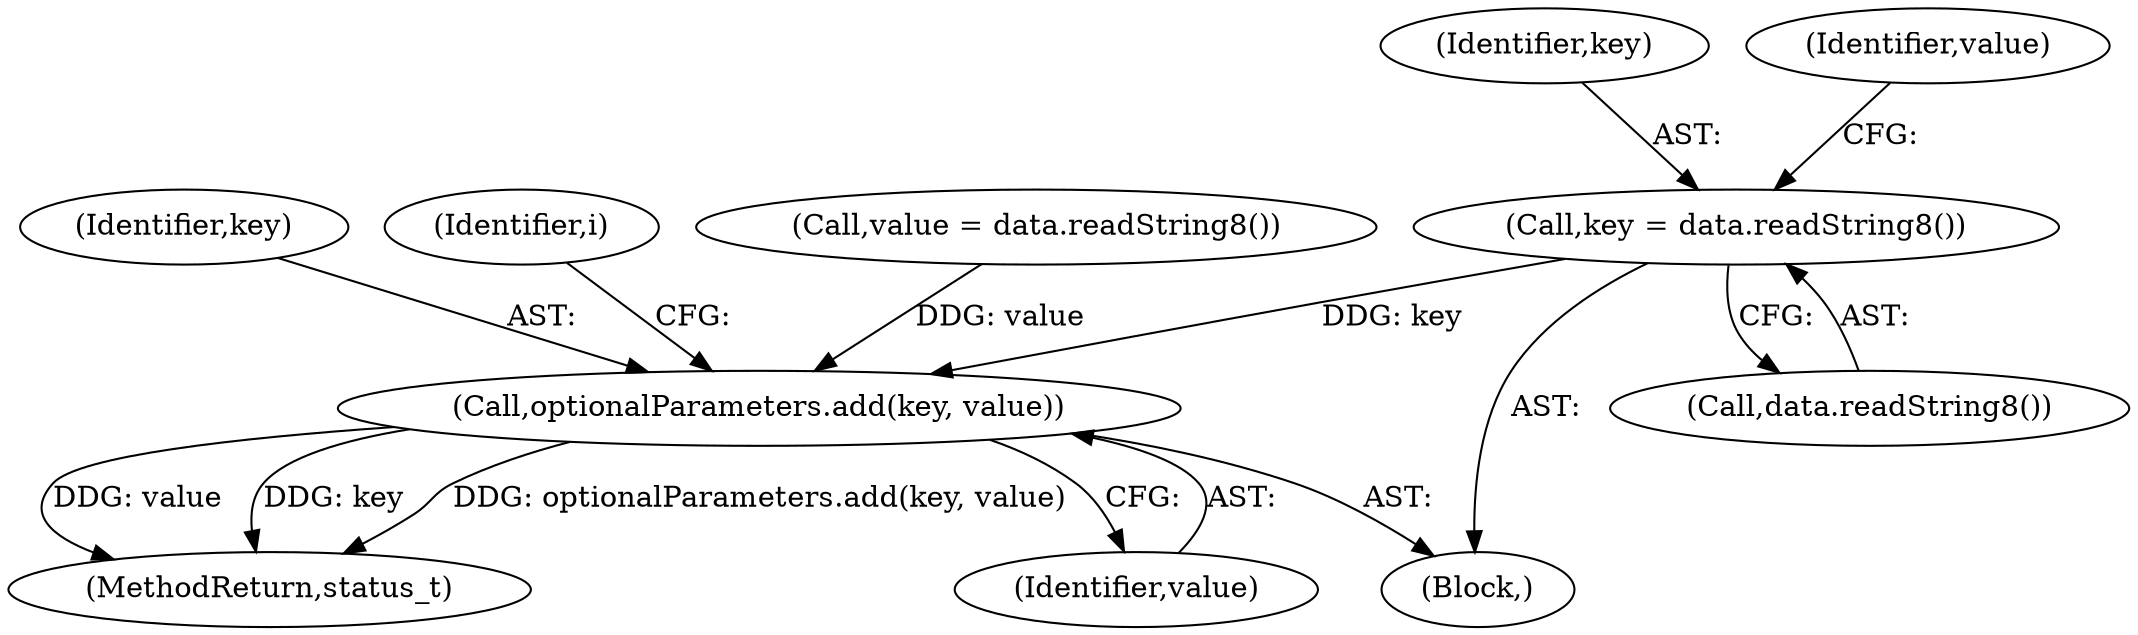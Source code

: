 digraph "0_Android_5a856f2092f7086aa0fea9ae06b9255befcdcd34@API" {
"1000242" [label="(Call,key = data.readString8())"];
"1000248" [label="(Call,optionalParameters.add(key, value))"];
"1000249" [label="(Identifier,key)"];
"1000901" [label="(MethodReturn,status_t)"];
"1000244" [label="(Call,data.readString8())"];
"1000239" [label="(Block,)"];
"1000238" [label="(Identifier,i)"];
"1000248" [label="(Call,optionalParameters.add(key, value))"];
"1000245" [label="(Call,value = data.readString8())"];
"1000243" [label="(Identifier,key)"];
"1000242" [label="(Call,key = data.readString8())"];
"1000246" [label="(Identifier,value)"];
"1000250" [label="(Identifier,value)"];
"1000242" -> "1000239"  [label="AST: "];
"1000242" -> "1000244"  [label="CFG: "];
"1000243" -> "1000242"  [label="AST: "];
"1000244" -> "1000242"  [label="AST: "];
"1000246" -> "1000242"  [label="CFG: "];
"1000242" -> "1000248"  [label="DDG: key"];
"1000248" -> "1000239"  [label="AST: "];
"1000248" -> "1000250"  [label="CFG: "];
"1000249" -> "1000248"  [label="AST: "];
"1000250" -> "1000248"  [label="AST: "];
"1000238" -> "1000248"  [label="CFG: "];
"1000248" -> "1000901"  [label="DDG: optionalParameters.add(key, value)"];
"1000248" -> "1000901"  [label="DDG: value"];
"1000248" -> "1000901"  [label="DDG: key"];
"1000245" -> "1000248"  [label="DDG: value"];
}
